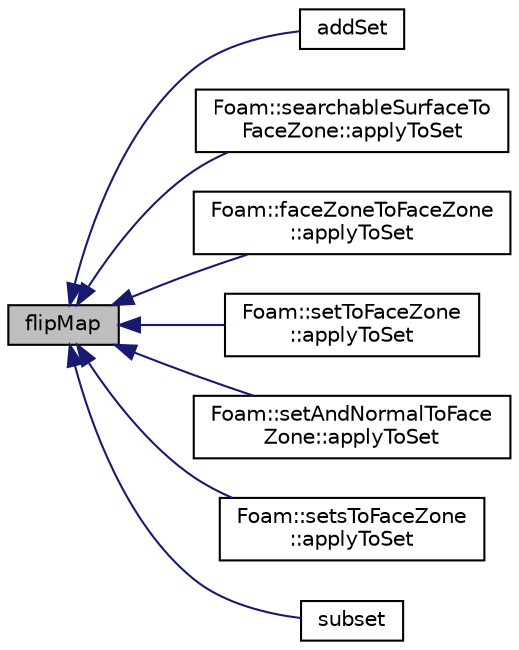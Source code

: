 digraph "flipMap"
{
  bgcolor="transparent";
  edge [fontname="Helvetica",fontsize="10",labelfontname="Helvetica",labelfontsize="10"];
  node [fontname="Helvetica",fontsize="10",shape=record];
  rankdir="LR";
  Node1 [label="flipMap",height=0.2,width=0.4,color="black", fillcolor="grey75", style="filled", fontcolor="black"];
  Node1 -> Node2 [dir="back",color="midnightblue",fontsize="10",style="solid",fontname="Helvetica"];
  Node2 [label="addSet",height=0.2,width=0.4,color="black",URL="$a00743.html#aac9372868e32f2c7de8b956890f035c2",tooltip="Add elements present in set. "];
  Node1 -> Node3 [dir="back",color="midnightblue",fontsize="10",style="solid",fontname="Helvetica"];
  Node3 [label="Foam::searchableSurfaceTo\lFaceZone::applyToSet",height=0.2,width=0.4,color="black",URL="$a02266.html#a9209c8f0dadc97abefaea99f168a85ae"];
  Node1 -> Node4 [dir="back",color="midnightblue",fontsize="10",style="solid",fontname="Helvetica"];
  Node4 [label="Foam::faceZoneToFaceZone\l::applyToSet",height=0.2,width=0.4,color="black",URL="$a00745.html#a9209c8f0dadc97abefaea99f168a85ae"];
  Node1 -> Node5 [dir="back",color="midnightblue",fontsize="10",style="solid",fontname="Helvetica"];
  Node5 [label="Foam::setToFaceZone\l::applyToSet",height=0.2,width=0.4,color="black",URL="$a02279.html#a9209c8f0dadc97abefaea99f168a85ae"];
  Node1 -> Node6 [dir="back",color="midnightblue",fontsize="10",style="solid",fontname="Helvetica"];
  Node6 [label="Foam::setAndNormalToFace\lZone::applyToSet",height=0.2,width=0.4,color="black",URL="$a02275.html#a9209c8f0dadc97abefaea99f168a85ae"];
  Node1 -> Node7 [dir="back",color="midnightblue",fontsize="10",style="solid",fontname="Helvetica"];
  Node7 [label="Foam::setsToFaceZone\l::applyToSet",height=0.2,width=0.4,color="black",URL="$a02276.html#a9209c8f0dadc97abefaea99f168a85ae"];
  Node1 -> Node8 [dir="back",color="midnightblue",fontsize="10",style="solid",fontname="Helvetica"];
  Node8 [label="subset",height=0.2,width=0.4,color="black",URL="$a00743.html#aca3bc27ef071fc2fccd797b459d8d979",tooltip="Subset contents. Only elements present in both sets remain. "];
}
